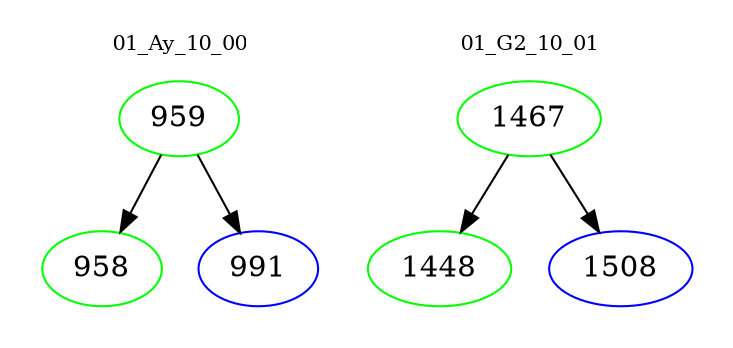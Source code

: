 digraph{
subgraph cluster_0 {
color = white
label = "01_Ay_10_00";
fontsize=10;
T0_959 [label="959", color="green"]
T0_959 -> T0_958 [color="black"]
T0_958 [label="958", color="green"]
T0_959 -> T0_991 [color="black"]
T0_991 [label="991", color="blue"]
}
subgraph cluster_1 {
color = white
label = "01_G2_10_01";
fontsize=10;
T1_1467 [label="1467", color="green"]
T1_1467 -> T1_1448 [color="black"]
T1_1448 [label="1448", color="green"]
T1_1467 -> T1_1508 [color="black"]
T1_1508 [label="1508", color="blue"]
}
}
